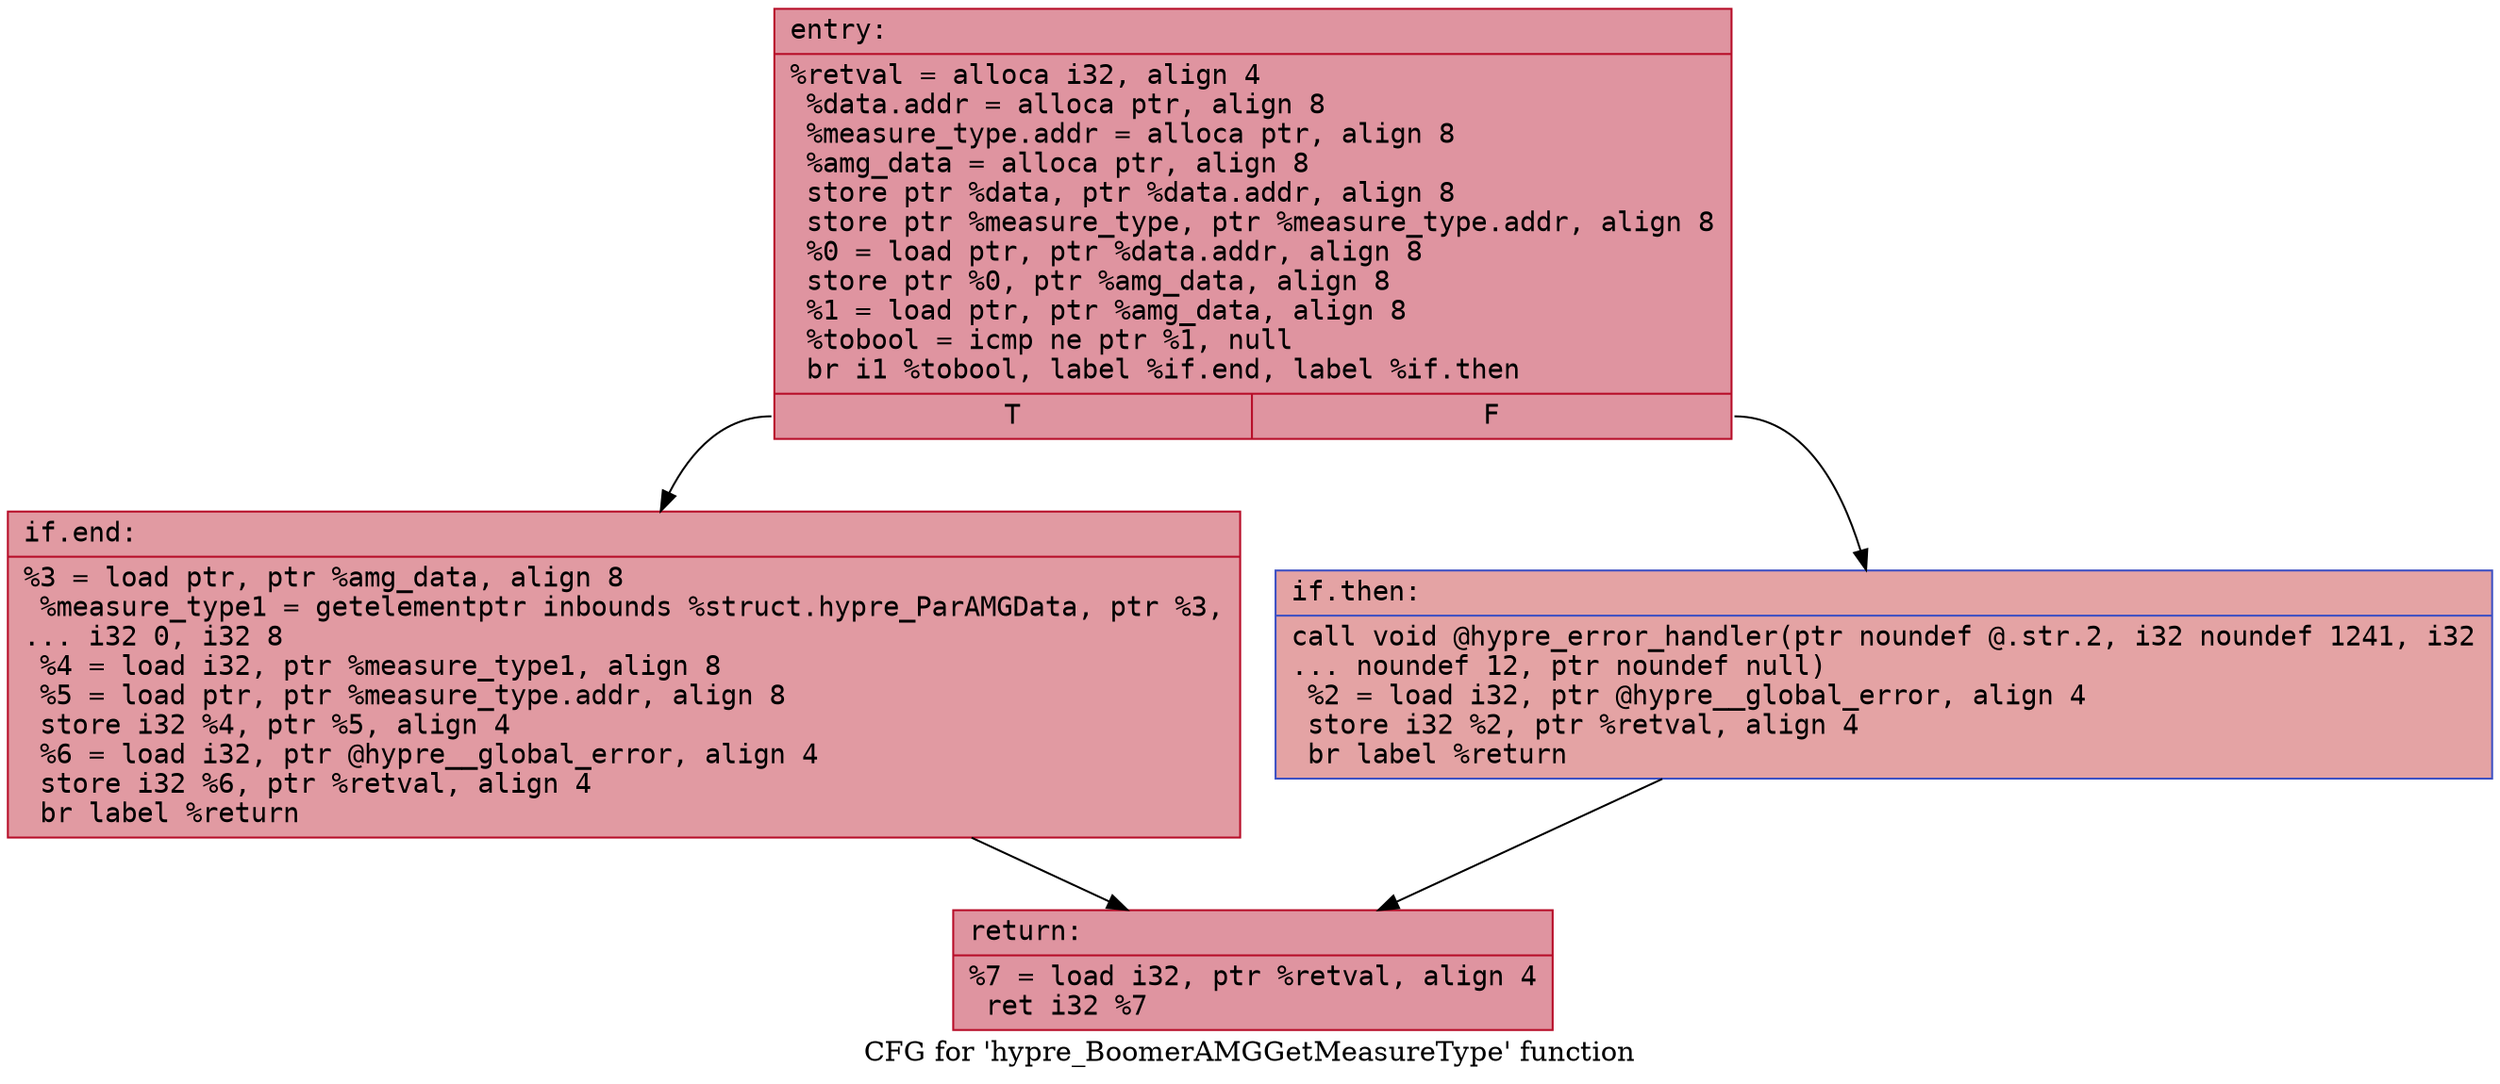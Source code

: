 digraph "CFG for 'hypre_BoomerAMGGetMeasureType' function" {
	label="CFG for 'hypre_BoomerAMGGetMeasureType' function";

	Node0x55fa80a6a190 [shape=record,color="#b70d28ff", style=filled, fillcolor="#b70d2870" fontname="Courier",label="{entry:\l|  %retval = alloca i32, align 4\l  %data.addr = alloca ptr, align 8\l  %measure_type.addr = alloca ptr, align 8\l  %amg_data = alloca ptr, align 8\l  store ptr %data, ptr %data.addr, align 8\l  store ptr %measure_type, ptr %measure_type.addr, align 8\l  %0 = load ptr, ptr %data.addr, align 8\l  store ptr %0, ptr %amg_data, align 8\l  %1 = load ptr, ptr %amg_data, align 8\l  %tobool = icmp ne ptr %1, null\l  br i1 %tobool, label %if.end, label %if.then\l|{<s0>T|<s1>F}}"];
	Node0x55fa80a6a190:s0 -> Node0x55fa80a6a860[tooltip="entry -> if.end\nProbability 62.50%" ];
	Node0x55fa80a6a190:s1 -> Node0x55fa80a6a8d0[tooltip="entry -> if.then\nProbability 37.50%" ];
	Node0x55fa80a6a8d0 [shape=record,color="#3d50c3ff", style=filled, fillcolor="#c32e3170" fontname="Courier",label="{if.then:\l|  call void @hypre_error_handler(ptr noundef @.str.2, i32 noundef 1241, i32\l... noundef 12, ptr noundef null)\l  %2 = load i32, ptr @hypre__global_error, align 4\l  store i32 %2, ptr %retval, align 4\l  br label %return\l}"];
	Node0x55fa80a6a8d0 -> Node0x55fa80a6ad00[tooltip="if.then -> return\nProbability 100.00%" ];
	Node0x55fa80a6a860 [shape=record,color="#b70d28ff", style=filled, fillcolor="#bb1b2c70" fontname="Courier",label="{if.end:\l|  %3 = load ptr, ptr %amg_data, align 8\l  %measure_type1 = getelementptr inbounds %struct.hypre_ParAMGData, ptr %3,\l... i32 0, i32 8\l  %4 = load i32, ptr %measure_type1, align 8\l  %5 = load ptr, ptr %measure_type.addr, align 8\l  store i32 %4, ptr %5, align 4\l  %6 = load i32, ptr @hypre__global_error, align 4\l  store i32 %6, ptr %retval, align 4\l  br label %return\l}"];
	Node0x55fa80a6a860 -> Node0x55fa80a6ad00[tooltip="if.end -> return\nProbability 100.00%" ];
	Node0x55fa80a6ad00 [shape=record,color="#b70d28ff", style=filled, fillcolor="#b70d2870" fontname="Courier",label="{return:\l|  %7 = load i32, ptr %retval, align 4\l  ret i32 %7\l}"];
}
